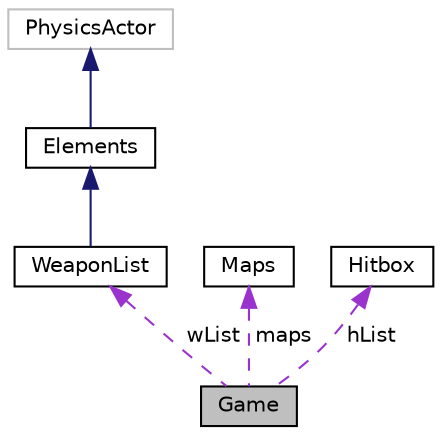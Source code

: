 digraph "Game"
{
  edge [fontname="Helvetica",fontsize="10",labelfontname="Helvetica",labelfontsize="10"];
  node [fontname="Helvetica",fontsize="10",shape=record];
  Node1 [label="Game",height=0.2,width=0.4,color="black", fillcolor="grey75", style="filled", fontcolor="black"];
  Node2 -> Node1 [dir="back",color="darkorchid3",fontsize="10",style="dashed",label=" wList" ,fontname="Helvetica"];
  Node2 [label="WeaponList",height=0.2,width=0.4,color="black", fillcolor="white", style="filled",URL="$class_weapon_list.html"];
  Node3 -> Node2 [dir="back",color="midnightblue",fontsize="10",style="solid",fontname="Helvetica"];
  Node3 [label="Elements",height=0.2,width=0.4,color="black", fillcolor="white", style="filled",URL="$class_elements.html"];
  Node4 -> Node3 [dir="back",color="midnightblue",fontsize="10",style="solid",fontname="Helvetica"];
  Node4 [label="PhysicsActor",height=0.2,width=0.4,color="grey75", fillcolor="white", style="filled"];
  Node5 -> Node1 [dir="back",color="darkorchid3",fontsize="10",style="dashed",label=" maps" ,fontname="Helvetica"];
  Node5 [label="Maps",height=0.2,width=0.4,color="black", fillcolor="white", style="filled",URL="$class_maps.html"];
  Node6 -> Node1 [dir="back",color="darkorchid3",fontsize="10",style="dashed",label=" hList" ,fontname="Helvetica"];
  Node6 [label="Hitbox",height=0.2,width=0.4,color="black", fillcolor="white", style="filled",URL="$class_hitbox.html"];
}
